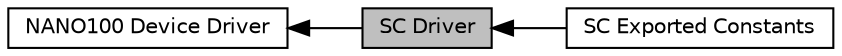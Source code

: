 digraph "SC Driver"
{
  edge [fontname="Helvetica",fontsize="10",labelfontname="Helvetica",labelfontsize="10"];
  node [fontname="Helvetica",fontsize="10",shape=box];
  rankdir=LR;
  Node2 [label="NANO100 Device Driver",height=0.2,width=0.4,color="black", fillcolor="white", style="filled",URL="$d5/d3c/group___n_a_n_o100___device___driver.html",tooltip=" "];
  Node1 [label="SC Driver",height=0.2,width=0.4,color="black", fillcolor="grey75", style="filled", fontcolor="black",tooltip=" "];
  Node3 [label="SC Exported Constants",height=0.2,width=0.4,color="black", fillcolor="white", style="filled",URL="$dd/dce/group___n_a_n_o100___s_c___e_x_p_o_r_t_e_d___c_o_n_s_t_a_n_t_s.html",tooltip=" "];
  Node2->Node1 [shape=plaintext, dir="back", style="solid"];
  Node1->Node3 [shape=plaintext, dir="back", style="solid"];
}
